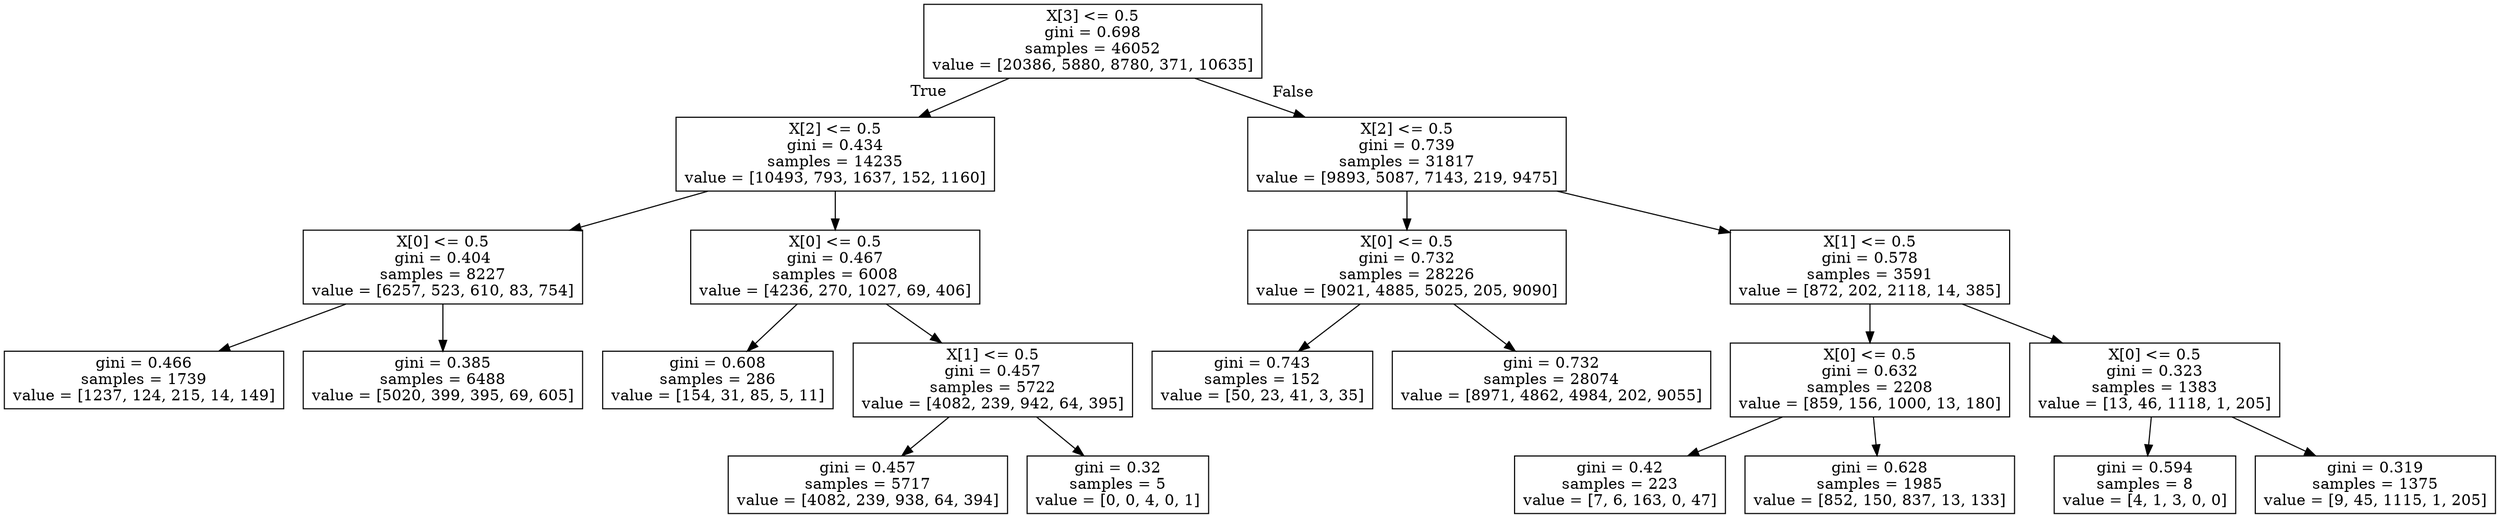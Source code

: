 digraph Tree {
node [shape=box] ;
0 [label="X[3] <= 0.5\ngini = 0.698\nsamples = 46052\nvalue = [20386, 5880, 8780, 371, 10635]"] ;
1 [label="X[2] <= 0.5\ngini = 0.434\nsamples = 14235\nvalue = [10493, 793, 1637, 152, 1160]"] ;
0 -> 1 [labeldistance=2.5, labelangle=45, headlabel="True"] ;
2 [label="X[0] <= 0.5\ngini = 0.404\nsamples = 8227\nvalue = [6257, 523, 610, 83, 754]"] ;
1 -> 2 ;
3 [label="gini = 0.466\nsamples = 1739\nvalue = [1237, 124, 215, 14, 149]"] ;
2 -> 3 ;
4 [label="gini = 0.385\nsamples = 6488\nvalue = [5020, 399, 395, 69, 605]"] ;
2 -> 4 ;
5 [label="X[0] <= 0.5\ngini = 0.467\nsamples = 6008\nvalue = [4236, 270, 1027, 69, 406]"] ;
1 -> 5 ;
6 [label="gini = 0.608\nsamples = 286\nvalue = [154, 31, 85, 5, 11]"] ;
5 -> 6 ;
7 [label="X[1] <= 0.5\ngini = 0.457\nsamples = 5722\nvalue = [4082, 239, 942, 64, 395]"] ;
5 -> 7 ;
8 [label="gini = 0.457\nsamples = 5717\nvalue = [4082, 239, 938, 64, 394]"] ;
7 -> 8 ;
9 [label="gini = 0.32\nsamples = 5\nvalue = [0, 0, 4, 0, 1]"] ;
7 -> 9 ;
10 [label="X[2] <= 0.5\ngini = 0.739\nsamples = 31817\nvalue = [9893, 5087, 7143, 219, 9475]"] ;
0 -> 10 [labeldistance=2.5, labelangle=-45, headlabel="False"] ;
11 [label="X[0] <= 0.5\ngini = 0.732\nsamples = 28226\nvalue = [9021, 4885, 5025, 205, 9090]"] ;
10 -> 11 ;
12 [label="gini = 0.743\nsamples = 152\nvalue = [50, 23, 41, 3, 35]"] ;
11 -> 12 ;
13 [label="gini = 0.732\nsamples = 28074\nvalue = [8971, 4862, 4984, 202, 9055]"] ;
11 -> 13 ;
14 [label="X[1] <= 0.5\ngini = 0.578\nsamples = 3591\nvalue = [872, 202, 2118, 14, 385]"] ;
10 -> 14 ;
15 [label="X[0] <= 0.5\ngini = 0.632\nsamples = 2208\nvalue = [859, 156, 1000, 13, 180]"] ;
14 -> 15 ;
16 [label="gini = 0.42\nsamples = 223\nvalue = [7, 6, 163, 0, 47]"] ;
15 -> 16 ;
17 [label="gini = 0.628\nsamples = 1985\nvalue = [852, 150, 837, 13, 133]"] ;
15 -> 17 ;
18 [label="X[0] <= 0.5\ngini = 0.323\nsamples = 1383\nvalue = [13, 46, 1118, 1, 205]"] ;
14 -> 18 ;
19 [label="gini = 0.594\nsamples = 8\nvalue = [4, 1, 3, 0, 0]"] ;
18 -> 19 ;
20 [label="gini = 0.319\nsamples = 1375\nvalue = [9, 45, 1115, 1, 205]"] ;
18 -> 20 ;
}